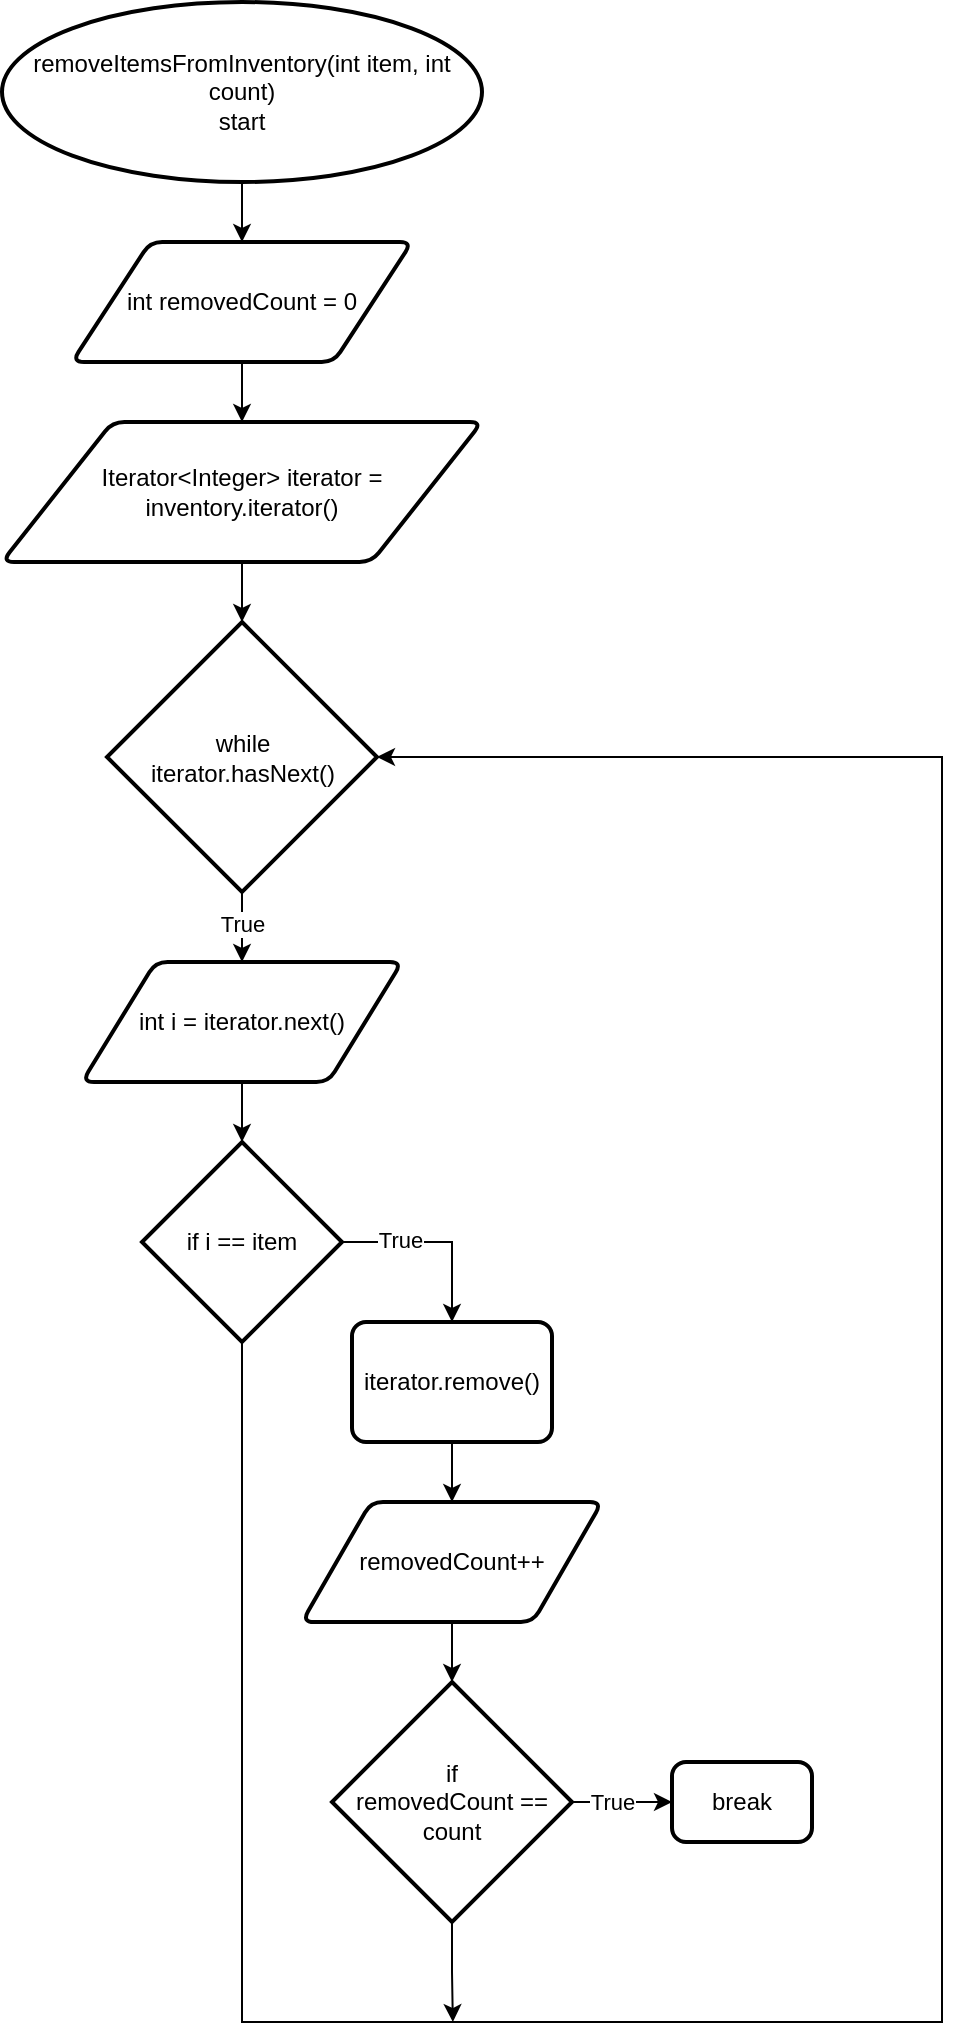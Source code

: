 <mxfile version="21.7.5" type="google">
  <diagram name="Page-1" id="c8leRLw8g7EhR0NjCbi5">
    <mxGraphModel grid="1" page="0" gridSize="10" guides="1" tooltips="1" connect="1" arrows="1" fold="1" pageScale="1" pageWidth="827" pageHeight="1169" math="0" shadow="0">
      <root>
        <mxCell id="0" />
        <mxCell id="1" parent="0" />
        <mxCell id="2UBU0NdC6Fs_sPrwacuq-4" value="" style="edgeStyle=orthogonalEdgeStyle;rounded=0;orthogonalLoop=1;jettySize=auto;html=1;" edge="1" parent="1" source="2UBU0NdC6Fs_sPrwacuq-1" target="2UBU0NdC6Fs_sPrwacuq-2">
          <mxGeometry relative="1" as="geometry" />
        </mxCell>
        <mxCell id="2UBU0NdC6Fs_sPrwacuq-1" value="removeItemsFromInventory(int item, int count)&lt;br&gt;start" style="strokeWidth=2;html=1;shape=mxgraph.flowchart.start_1;whiteSpace=wrap;" vertex="1" parent="1">
          <mxGeometry x="250" y="230" width="240" height="90" as="geometry" />
        </mxCell>
        <mxCell id="2UBU0NdC6Fs_sPrwacuq-5" value="" style="edgeStyle=orthogonalEdgeStyle;rounded=0;orthogonalLoop=1;jettySize=auto;html=1;" edge="1" parent="1" source="2UBU0NdC6Fs_sPrwacuq-2" target="2UBU0NdC6Fs_sPrwacuq-3">
          <mxGeometry relative="1" as="geometry" />
        </mxCell>
        <mxCell id="2UBU0NdC6Fs_sPrwacuq-2" value="int removedCount = 0" style="shape=parallelogram;html=1;strokeWidth=2;perimeter=parallelogramPerimeter;whiteSpace=wrap;rounded=1;arcSize=12;size=0.23;" vertex="1" parent="1">
          <mxGeometry x="285" y="350" width="170" height="60" as="geometry" />
        </mxCell>
        <mxCell id="2UBU0NdC6Fs_sPrwacuq-11" value="" style="edgeStyle=orthogonalEdgeStyle;rounded=0;orthogonalLoop=1;jettySize=auto;html=1;" edge="1" parent="1" source="2UBU0NdC6Fs_sPrwacuq-3" target="2UBU0NdC6Fs_sPrwacuq-6">
          <mxGeometry relative="1" as="geometry" />
        </mxCell>
        <mxCell id="2UBU0NdC6Fs_sPrwacuq-3" value="Iterator&amp;lt;Integer&amp;gt; iterator = inventory.iterator()" style="shape=parallelogram;html=1;strokeWidth=2;perimeter=parallelogramPerimeter;whiteSpace=wrap;rounded=1;arcSize=12;size=0.23;" vertex="1" parent="1">
          <mxGeometry x="250" y="440" width="240" height="70" as="geometry" />
        </mxCell>
        <mxCell id="2UBU0NdC6Fs_sPrwacuq-10" value="" style="edgeStyle=orthogonalEdgeStyle;rounded=0;orthogonalLoop=1;jettySize=auto;html=1;" edge="1" parent="1" source="2UBU0NdC6Fs_sPrwacuq-6" target="2UBU0NdC6Fs_sPrwacuq-7">
          <mxGeometry relative="1" as="geometry" />
        </mxCell>
        <mxCell id="2UBU0NdC6Fs_sPrwacuq-26" value="True" style="edgeLabel;html=1;align=center;verticalAlign=middle;resizable=0;points=[];" connectable="0" vertex="1" parent="2UBU0NdC6Fs_sPrwacuq-10">
          <mxGeometry x="0.181" relative="1" as="geometry">
            <mxPoint y="-1" as="offset" />
          </mxGeometry>
        </mxCell>
        <mxCell id="2UBU0NdC6Fs_sPrwacuq-6" value="while&lt;br&gt;iterator.hasNext()" style="strokeWidth=2;html=1;shape=mxgraph.flowchart.decision;whiteSpace=wrap;" vertex="1" parent="1">
          <mxGeometry x="302.5" y="540" width="135" height="135" as="geometry" />
        </mxCell>
        <mxCell id="2UBU0NdC6Fs_sPrwacuq-12" value="" style="edgeStyle=orthogonalEdgeStyle;rounded=0;orthogonalLoop=1;jettySize=auto;html=1;" edge="1" parent="1" source="2UBU0NdC6Fs_sPrwacuq-7" target="2UBU0NdC6Fs_sPrwacuq-8">
          <mxGeometry relative="1" as="geometry" />
        </mxCell>
        <mxCell id="2UBU0NdC6Fs_sPrwacuq-7" value="int i = iterator.next()" style="shape=parallelogram;html=1;strokeWidth=2;perimeter=parallelogramPerimeter;whiteSpace=wrap;rounded=1;arcSize=12;size=0.23;" vertex="1" parent="1">
          <mxGeometry x="290" y="710" width="160" height="60" as="geometry" />
        </mxCell>
        <mxCell id="2UBU0NdC6Fs_sPrwacuq-22" style="edgeStyle=orthogonalEdgeStyle;rounded=0;orthogonalLoop=1;jettySize=auto;html=1;exitX=1;exitY=0.5;exitDx=0;exitDy=0;exitPerimeter=0;entryX=0.5;entryY=0;entryDx=0;entryDy=0;" edge="1" parent="1" source="2UBU0NdC6Fs_sPrwacuq-8" target="2UBU0NdC6Fs_sPrwacuq-9">
          <mxGeometry relative="1" as="geometry" />
        </mxCell>
        <mxCell id="2UBU0NdC6Fs_sPrwacuq-23" value="True" style="edgeLabel;html=1;align=center;verticalAlign=middle;resizable=0;points=[];" connectable="0" vertex="1" parent="2UBU0NdC6Fs_sPrwacuq-22">
          <mxGeometry x="-0.404" y="1" relative="1" as="geometry">
            <mxPoint as="offset" />
          </mxGeometry>
        </mxCell>
        <mxCell id="2UBU0NdC6Fs_sPrwacuq-24" style="edgeStyle=orthogonalEdgeStyle;rounded=0;orthogonalLoop=1;jettySize=auto;html=1;exitX=0.5;exitY=1;exitDx=0;exitDy=0;exitPerimeter=0;entryX=1;entryY=0.5;entryDx=0;entryDy=0;entryPerimeter=0;" edge="1" parent="1" source="2UBU0NdC6Fs_sPrwacuq-8" target="2UBU0NdC6Fs_sPrwacuq-6">
          <mxGeometry relative="1" as="geometry">
            <Array as="points">
              <mxPoint x="370" y="1240" />
              <mxPoint x="720" y="1240" />
              <mxPoint x="720" y="607" />
            </Array>
          </mxGeometry>
        </mxCell>
        <mxCell id="2UBU0NdC6Fs_sPrwacuq-8" value="if i == item" style="strokeWidth=2;html=1;shape=mxgraph.flowchart.decision;whiteSpace=wrap;" vertex="1" parent="1">
          <mxGeometry x="320" y="800" width="100" height="100" as="geometry" />
        </mxCell>
        <mxCell id="2UBU0NdC6Fs_sPrwacuq-15" value="" style="edgeStyle=orthogonalEdgeStyle;rounded=0;orthogonalLoop=1;jettySize=auto;html=1;" edge="1" parent="1" source="2UBU0NdC6Fs_sPrwacuq-9" target="2UBU0NdC6Fs_sPrwacuq-14">
          <mxGeometry relative="1" as="geometry" />
        </mxCell>
        <mxCell id="2UBU0NdC6Fs_sPrwacuq-9" value="iterator.remove()" style="rounded=1;whiteSpace=wrap;html=1;absoluteArcSize=1;arcSize=14;strokeWidth=2;" vertex="1" parent="1">
          <mxGeometry x="425" y="890" width="100" height="60" as="geometry" />
        </mxCell>
        <mxCell id="2UBU0NdC6Fs_sPrwacuq-17" value="" style="edgeStyle=orthogonalEdgeStyle;rounded=0;orthogonalLoop=1;jettySize=auto;html=1;" edge="1" parent="1" source="2UBU0NdC6Fs_sPrwacuq-14" target="2UBU0NdC6Fs_sPrwacuq-16">
          <mxGeometry relative="1" as="geometry" />
        </mxCell>
        <mxCell id="2UBU0NdC6Fs_sPrwacuq-14" value="removedCount++" style="shape=parallelogram;html=1;strokeWidth=2;perimeter=parallelogramPerimeter;whiteSpace=wrap;rounded=1;arcSize=12;size=0.23;" vertex="1" parent="1">
          <mxGeometry x="400" y="980" width="150" height="60" as="geometry" />
        </mxCell>
        <mxCell id="2UBU0NdC6Fs_sPrwacuq-19" value="" style="edgeStyle=orthogonalEdgeStyle;rounded=0;orthogonalLoop=1;jettySize=auto;html=1;" edge="1" parent="1" source="2UBU0NdC6Fs_sPrwacuq-16" target="2UBU0NdC6Fs_sPrwacuq-18">
          <mxGeometry relative="1" as="geometry" />
        </mxCell>
        <mxCell id="2UBU0NdC6Fs_sPrwacuq-20" value="True" style="edgeLabel;html=1;align=center;verticalAlign=middle;resizable=0;points=[];" connectable="0" vertex="1" parent="2UBU0NdC6Fs_sPrwacuq-19">
          <mxGeometry x="-0.127" y="-4" relative="1" as="geometry">
            <mxPoint x="-2" y="-4" as="offset" />
          </mxGeometry>
        </mxCell>
        <mxCell id="2UBU0NdC6Fs_sPrwacuq-25" style="edgeStyle=orthogonalEdgeStyle;rounded=0;orthogonalLoop=1;jettySize=auto;html=1;exitX=0.5;exitY=1;exitDx=0;exitDy=0;exitPerimeter=0;" edge="1" parent="1" source="2UBU0NdC6Fs_sPrwacuq-16">
          <mxGeometry relative="1" as="geometry">
            <mxPoint x="475.429" y="1240" as="targetPoint" />
          </mxGeometry>
        </mxCell>
        <mxCell id="2UBU0NdC6Fs_sPrwacuq-16" value="if&lt;br&gt;removedCount == count" style="strokeWidth=2;html=1;shape=mxgraph.flowchart.decision;whiteSpace=wrap;" vertex="1" parent="1">
          <mxGeometry x="415" y="1070" width="120" height="120" as="geometry" />
        </mxCell>
        <mxCell id="2UBU0NdC6Fs_sPrwacuq-18" value="break" style="rounded=1;whiteSpace=wrap;html=1;absoluteArcSize=1;arcSize=14;strokeWidth=2;" vertex="1" parent="1">
          <mxGeometry x="585" y="1110" width="70" height="40" as="geometry" />
        </mxCell>
      </root>
    </mxGraphModel>
  </diagram>
</mxfile>
